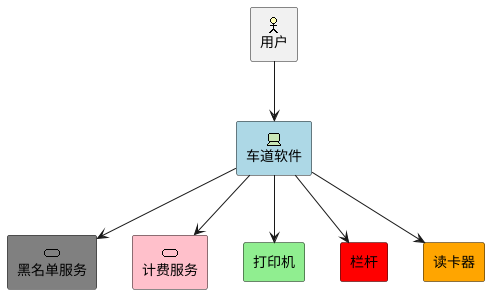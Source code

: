 @startuml


archimate  "用户" as user <<business-actor>>

archimate  #LightBlue "车道软件" as mtc <<technology-device>>
archimate  #grey  "黑名单服务" as blservice <<service>>
archimate  #pink  "计费服务" as biservice <<service>>

rectangle 打印机 as printer #lightgreen
rectangle 栏杆 as brake #red
rectangle 读卡器 as reader #orange


user -down-> mtc
mtc -down-> printer
mtc -down-> reader
mtc -down-> brake
mtc -down-> blservice
mtc -down-> biservice

@enduml